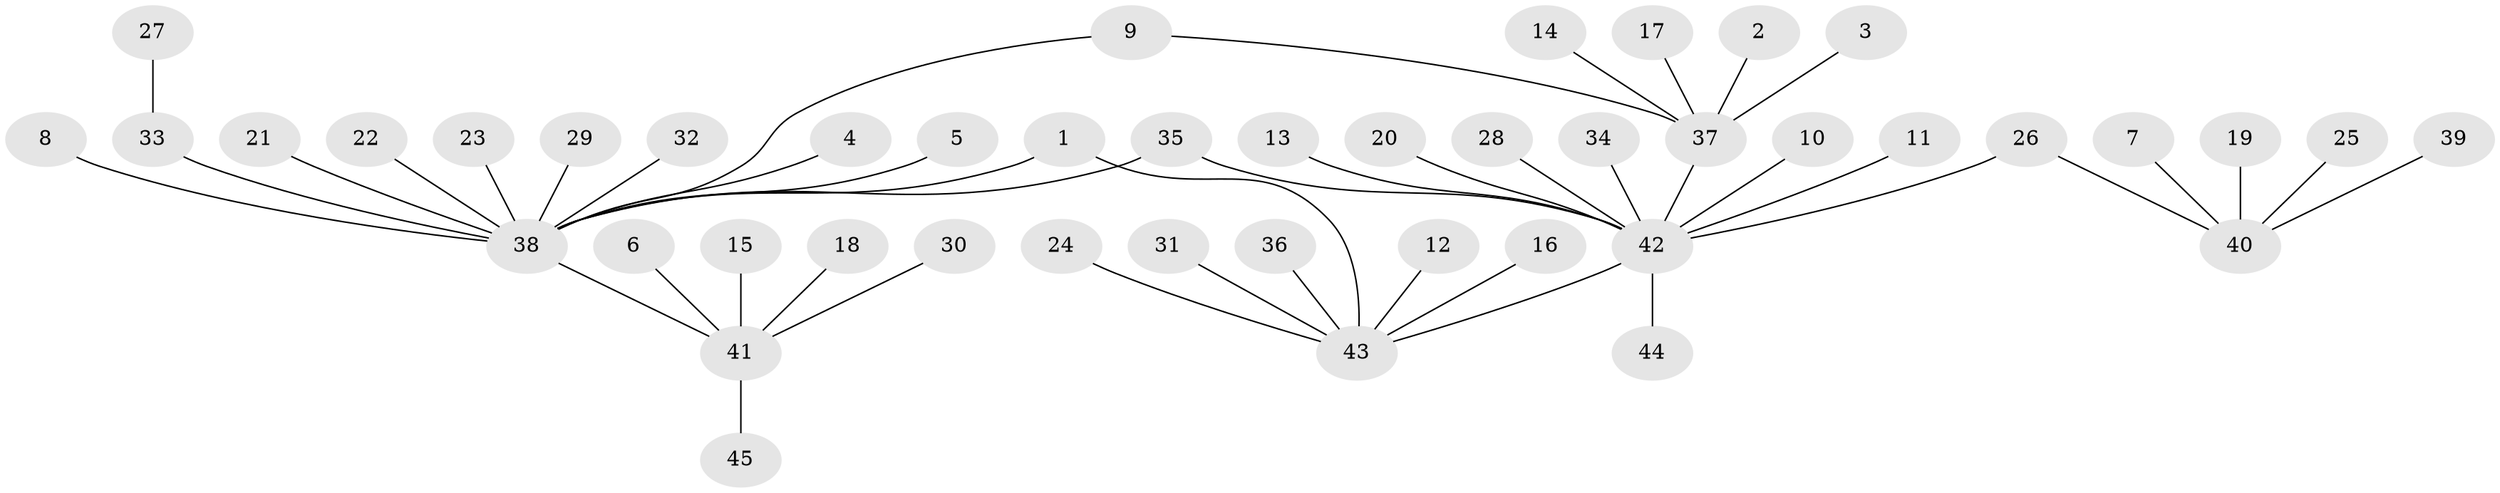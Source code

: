 // original degree distribution, {3: 0.06741573033707865, 9: 0.033707865168539325, 16: 0.011235955056179775, 2: 0.14606741573033707, 12: 0.011235955056179775, 5: 0.011235955056179775, 1: 0.6853932584269663, 4: 0.02247191011235955, 7: 0.011235955056179775}
// Generated by graph-tools (version 1.1) at 2025/49/03/09/25 03:49:47]
// undirected, 45 vertices, 46 edges
graph export_dot {
graph [start="1"]
  node [color=gray90,style=filled];
  1;
  2;
  3;
  4;
  5;
  6;
  7;
  8;
  9;
  10;
  11;
  12;
  13;
  14;
  15;
  16;
  17;
  18;
  19;
  20;
  21;
  22;
  23;
  24;
  25;
  26;
  27;
  28;
  29;
  30;
  31;
  32;
  33;
  34;
  35;
  36;
  37;
  38;
  39;
  40;
  41;
  42;
  43;
  44;
  45;
  1 -- 38 [weight=1.0];
  1 -- 43 [weight=1.0];
  2 -- 37 [weight=1.0];
  3 -- 37 [weight=1.0];
  4 -- 38 [weight=1.0];
  5 -- 38 [weight=1.0];
  6 -- 41 [weight=1.0];
  7 -- 40 [weight=1.0];
  8 -- 38 [weight=1.0];
  9 -- 37 [weight=1.0];
  9 -- 38 [weight=1.0];
  10 -- 42 [weight=1.0];
  11 -- 42 [weight=1.0];
  12 -- 43 [weight=1.0];
  13 -- 42 [weight=1.0];
  14 -- 37 [weight=1.0];
  15 -- 41 [weight=1.0];
  16 -- 43 [weight=1.0];
  17 -- 37 [weight=1.0];
  18 -- 41 [weight=1.0];
  19 -- 40 [weight=1.0];
  20 -- 42 [weight=1.0];
  21 -- 38 [weight=1.0];
  22 -- 38 [weight=1.0];
  23 -- 38 [weight=1.0];
  24 -- 43 [weight=1.0];
  25 -- 40 [weight=1.0];
  26 -- 40 [weight=1.0];
  26 -- 42 [weight=1.0];
  27 -- 33 [weight=1.0];
  28 -- 42 [weight=1.0];
  29 -- 38 [weight=1.0];
  30 -- 41 [weight=1.0];
  31 -- 43 [weight=1.0];
  32 -- 38 [weight=1.0];
  33 -- 38 [weight=1.0];
  34 -- 42 [weight=1.0];
  35 -- 38 [weight=1.0];
  35 -- 42 [weight=1.0];
  36 -- 43 [weight=1.0];
  37 -- 42 [weight=1.0];
  38 -- 41 [weight=1.0];
  39 -- 40 [weight=1.0];
  41 -- 45 [weight=1.0];
  42 -- 43 [weight=1.0];
  42 -- 44 [weight=1.0];
}
